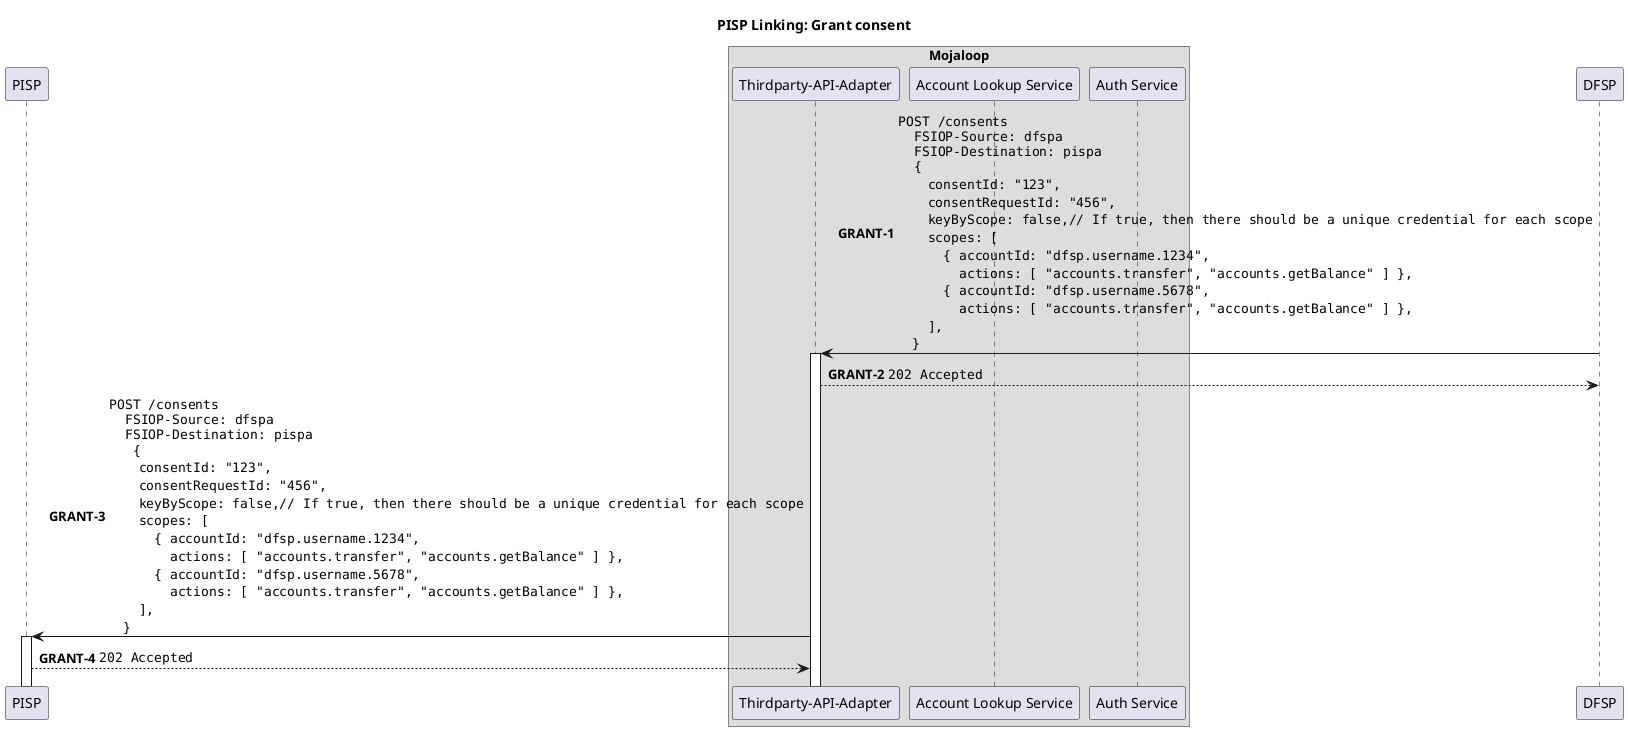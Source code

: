 @startuml

!pragma teoz true

title PISP Linking: Grant consent

participant "PISP" as PISP

box "Mojaloop"
    participant "Thirdparty-API-Adapter" as Switch
    participant "Account Lookup Service" as ALS
    participant "Auth Service" as Auth
end box

participant "DFSP" as DFSP

autonumber 1 "<b>GRANT-#</b>"

DFSP -> Switch ++: ""POST /consents""\n\
""  FSIOP-Source: dfspa""\n\
""  FSIOP-Destination: pispa""\n\
""  {""\n\
    ""  consentId: "123",""\n\
    ""  consentRequestId: "456",""\n\
    ""  keyByScope: false,// If true, then there should be a unique credential for each scope""\n\
    ""  scopes: [ ""\n\
    ' TODO: Q1: I think we should also include the partyIdInfo here? I don't see why not...
    ""    { accountId: "dfsp.username.1234",""\n\
    ""      actions: [ "accounts.transfer", "accounts.getBalance" ] },""\n\
    ""    { accountId: "dfsp.username.5678",""\n\
    ""      actions: [ "accounts.transfer", "accounts.getBalance" ] },""\n\
    ""  ],""\n\
    ""}""
Switch --> DFSP: ""202 Accepted""
deactivate DFSP

' note over Switch
'   The Switch must inform both the PISP and the Auth service about the consent.
' end note

'TODO: Q2. Should the DFSP also inform the Auth Service of a pending consent? 
' Or should this wait until we have a credential?



Switch -> PISP ++: ""POST /consents""\n\
""  FSIOP-Source: dfspa""\n\
""  FSIOP-Destination: pispa""\n\
""   {""\n\
    ""  consentId: "123",""\n\
    ""  consentRequestId: "456",""\n\
    ""  keyByScope: false,// If true, then there should be a unique credential for each scope""\n\
    ""  scopes: [ ""\n\
        ' TODO: Q1: I think we should also include the partyIdInfo here? I don't see why not...
    ""    { accountId: "dfsp.username.1234",""\n\
    ""      actions: [ "accounts.transfer", "accounts.getBalance" ] },""\n\
    ""    { accountId: "dfsp.username.5678",""\n\
    ""      actions: [ "accounts.transfer", "accounts.getBalance" ] },""\n\
    ""  ],""\n\
    ""}""
' & Switch -> Auth ++: ""POST /consents""\n\
' ""  FSIOP-Source: dfspa""\n\
' ""  FSIOP-Destination: central-auth""\n\
' "" {""\n\
'     ""  id: "123",""\n\
'     ""  requestId: "456",""\n\
'     ""  initiatorId: "pispa",""\n\
'     ""  participantId: "dfspa",""\n\
'     ""  scopes: [ ""\n\
'     ""    { accountId: "dfsp.username.1234",""\n\
'     ""      actions: [ "accounts.transfer", "accounts.getBalance" ] },""\n\
'     ""    { accountId: "dfsp.username.5678",""\n\
'     ""      actions: [ "accounts.transfer", "accounts.getBalance" ] },""\n\
'     ""  ],""\n\
'     ""  credential: null""\n\
'     ""}""

PISP --> Switch: ""202 Accepted""
' & Auth --> Switch: ""202 Accepted""

' ' TODO: move this to the DFSP somwehere
' ' also, we should be registering the party or something
' note left of Auth
'   As the issuer of the Consent, the DFSP is now responsible
'   for registering the Consent with the ALS.
' end note

' DFSP -> Switch: ""POST /participants/CONSENTS/123""\n\
' ""  FSIOP-Source: dfsp""\n\
' ""  FSIOP-Destination: Account Lookup""\n\
' "" {""\n\
'     ""  fspId: "central-auth",""\n\
'   ""}""

' ALS --> Auth:

' deactivate Switch

@enduml
